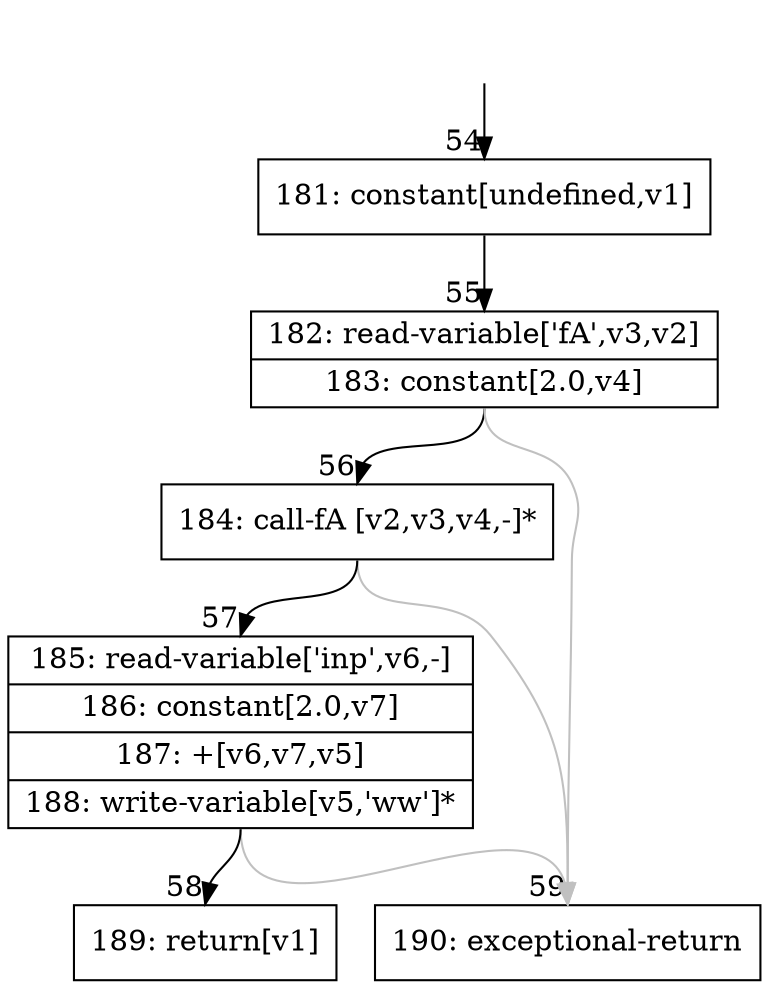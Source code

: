 digraph {
rankdir="TD"
BB_entry6[shape=none,label=""];
BB_entry6 -> BB54 [tailport=s, headport=n, headlabel="    54"]
BB54 [shape=record label="{181: constant[undefined,v1]}" ] 
BB54 -> BB55 [tailport=s, headport=n, headlabel="      55"]
BB55 [shape=record label="{182: read-variable['fA',v3,v2]|183: constant[2.0,v4]}" ] 
BB55 -> BB56 [tailport=s, headport=n, headlabel="      56"]
BB55 -> BB59 [tailport=s, headport=n, color=gray, headlabel="      59"]
BB56 [shape=record label="{184: call-fA [v2,v3,v4,-]*}" ] 
BB56 -> BB57 [tailport=s, headport=n, headlabel="      57"]
BB56 -> BB59 [tailport=s, headport=n, color=gray]
BB57 [shape=record label="{185: read-variable['inp',v6,-]|186: constant[2.0,v7]|187: +[v6,v7,v5]|188: write-variable[v5,'ww']*}" ] 
BB57 -> BB58 [tailport=s, headport=n, headlabel="      58"]
BB57 -> BB59 [tailport=s, headport=n, color=gray]
BB58 [shape=record label="{189: return[v1]}" ] 
BB59 [shape=record label="{190: exceptional-return}" ] 
}

